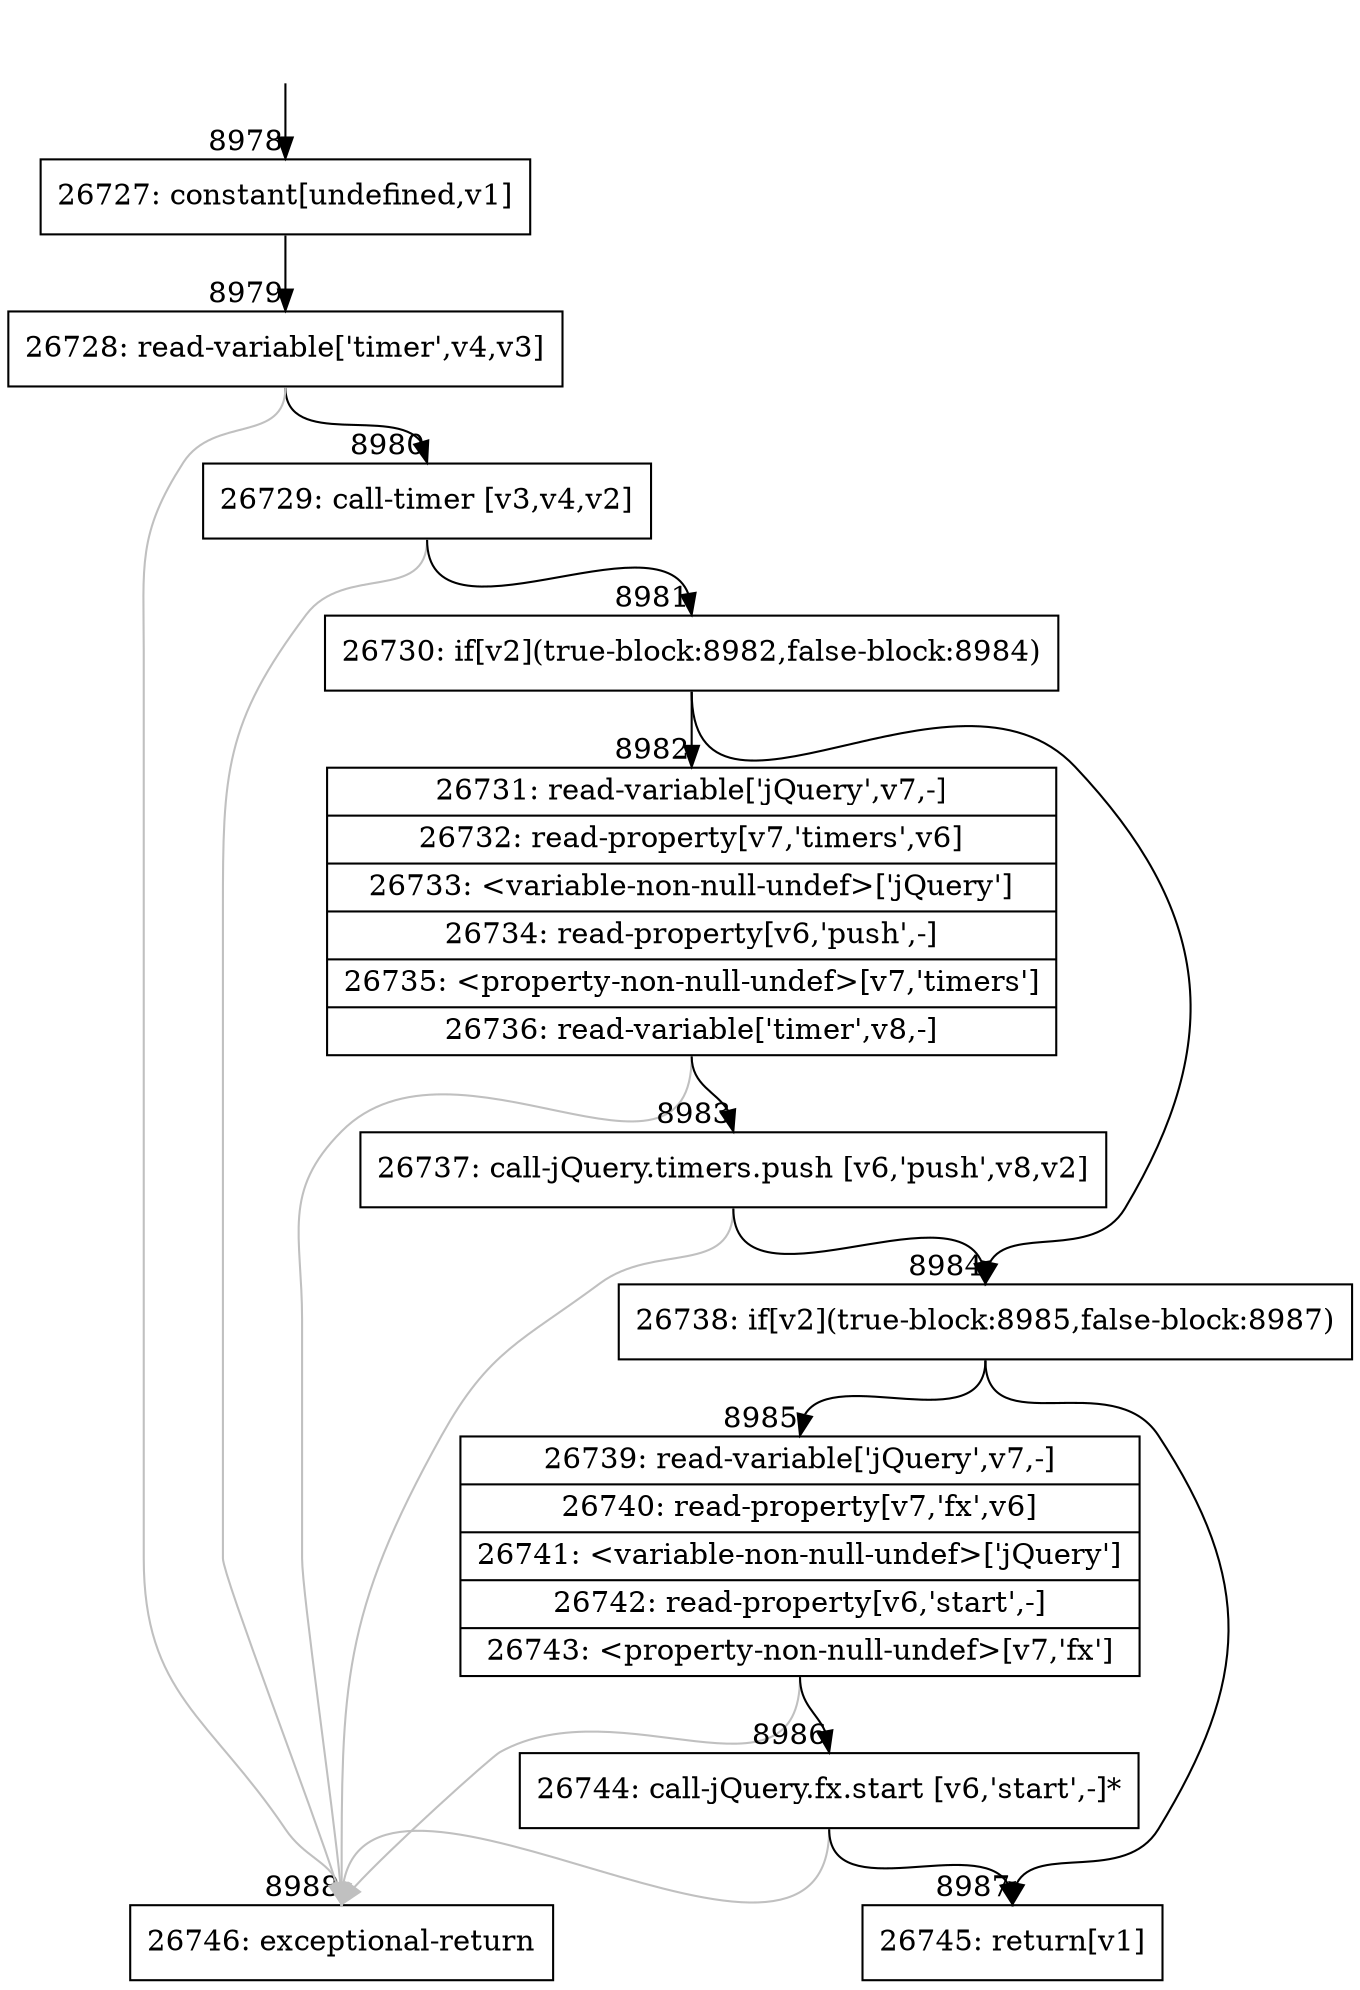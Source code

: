 digraph {
rankdir="TD"
BB_entry559[shape=none,label=""];
BB_entry559 -> BB8978 [tailport=s, headport=n, headlabel="    8978"]
BB8978 [shape=record label="{26727: constant[undefined,v1]}" ] 
BB8978 -> BB8979 [tailport=s, headport=n, headlabel="      8979"]
BB8979 [shape=record label="{26728: read-variable['timer',v4,v3]}" ] 
BB8979 -> BB8980 [tailport=s, headport=n, headlabel="      8980"]
BB8979 -> BB8988 [tailport=s, headport=n, color=gray, headlabel="      8988"]
BB8980 [shape=record label="{26729: call-timer [v3,v4,v2]}" ] 
BB8980 -> BB8981 [tailport=s, headport=n, headlabel="      8981"]
BB8980 -> BB8988 [tailport=s, headport=n, color=gray]
BB8981 [shape=record label="{26730: if[v2](true-block:8982,false-block:8984)}" ] 
BB8981 -> BB8984 [tailport=s, headport=n, headlabel="      8984"]
BB8981 -> BB8982 [tailport=s, headport=n, headlabel="      8982"]
BB8982 [shape=record label="{26731: read-variable['jQuery',v7,-]|26732: read-property[v7,'timers',v6]|26733: \<variable-non-null-undef\>['jQuery']|26734: read-property[v6,'push',-]|26735: \<property-non-null-undef\>[v7,'timers']|26736: read-variable['timer',v8,-]}" ] 
BB8982 -> BB8983 [tailport=s, headport=n, headlabel="      8983"]
BB8982 -> BB8988 [tailport=s, headport=n, color=gray]
BB8983 [shape=record label="{26737: call-jQuery.timers.push [v6,'push',v8,v2]}" ] 
BB8983 -> BB8984 [tailport=s, headport=n]
BB8983 -> BB8988 [tailport=s, headport=n, color=gray]
BB8984 [shape=record label="{26738: if[v2](true-block:8985,false-block:8987)}" ] 
BB8984 -> BB8985 [tailport=s, headport=n, headlabel="      8985"]
BB8984 -> BB8987 [tailport=s, headport=n, headlabel="      8987"]
BB8985 [shape=record label="{26739: read-variable['jQuery',v7,-]|26740: read-property[v7,'fx',v6]|26741: \<variable-non-null-undef\>['jQuery']|26742: read-property[v6,'start',-]|26743: \<property-non-null-undef\>[v7,'fx']}" ] 
BB8985 -> BB8986 [tailport=s, headport=n, headlabel="      8986"]
BB8985 -> BB8988 [tailport=s, headport=n, color=gray]
BB8986 [shape=record label="{26744: call-jQuery.fx.start [v6,'start',-]*}" ] 
BB8986 -> BB8987 [tailport=s, headport=n]
BB8986 -> BB8988 [tailport=s, headport=n, color=gray]
BB8987 [shape=record label="{26745: return[v1]}" ] 
BB8988 [shape=record label="{26746: exceptional-return}" ] 
//#$~ 9330
}

